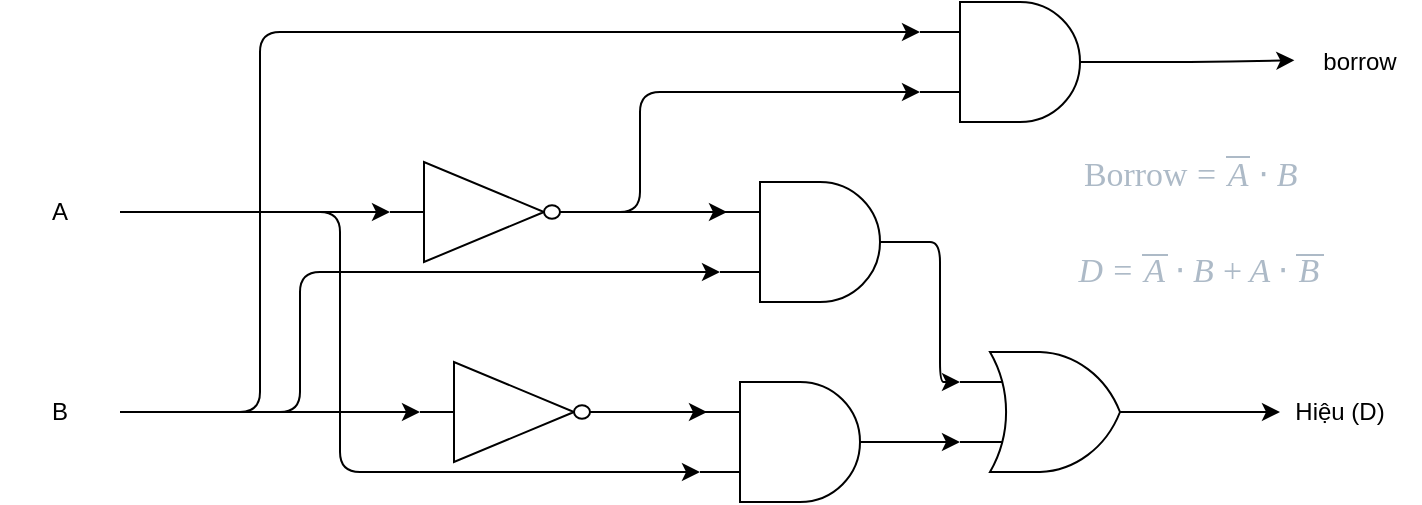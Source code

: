 <mxfile>
    <diagram id="Pd-xCxTJ2BgLcjbs8npq" name="Page-1">
        <mxGraphModel dx="1382" dy="495" grid="1" gridSize="10" guides="1" tooltips="1" connect="1" arrows="1" fold="1" page="1" pageScale="1" pageWidth="850" pageHeight="1100" math="0" shadow="0">
            <root>
                <mxCell id="0"/>
                <mxCell id="1" parent="0"/>
                <mxCell id="37" style="edgeStyle=orthogonalEdgeStyle;html=1;exitX=0.974;exitY=0.499;exitDx=0;exitDy=0;exitPerimeter=0;entryX=0;entryY=0.75;entryDx=0;entryDy=0;entryPerimeter=0;" edge="1" parent="1" source="5" target="27">
                    <mxGeometry relative="1" as="geometry">
                        <mxPoint x="430" y="490" as="targetPoint"/>
                        <Array as="points">
                            <mxPoint x="300" y="295"/>
                            <mxPoint x="300" y="235"/>
                        </Array>
                    </mxGeometry>
                </mxCell>
                <mxCell id="5" value="" style="verticalLabelPosition=bottom;shadow=0;dashed=0;align=center;html=1;verticalAlign=top;shape=mxgraph.electrical.logic_gates.inverter_2" parent="1" vertex="1">
                    <mxGeometry x="175" y="270" width="100" height="50" as="geometry"/>
                </mxCell>
                <mxCell id="23" style="edgeStyle=orthogonalEdgeStyle;html=1;entryX=0;entryY=0.75;entryDx=0;entryDy=0;entryPerimeter=0;" parent="1" source="6" target="16" edge="1">
                    <mxGeometry relative="1" as="geometry">
                        <mxPoint x="340" y="360" as="targetPoint"/>
                        <Array as="points">
                            <mxPoint x="150" y="295"/>
                            <mxPoint x="150" y="425"/>
                        </Array>
                    </mxGeometry>
                </mxCell>
                <mxCell id="6" value="A" style="text;html=1;align=center;verticalAlign=middle;whiteSpace=wrap;rounded=0;" parent="1" vertex="1">
                    <mxGeometry x="-20" y="280" width="60" height="30" as="geometry"/>
                </mxCell>
                <mxCell id="7" value="B" style="text;html=1;align=center;verticalAlign=middle;whiteSpace=wrap;rounded=0;" parent="1" vertex="1">
                    <mxGeometry x="-20" y="380" width="60" height="30" as="geometry"/>
                </mxCell>
                <mxCell id="8" value="" style="verticalLabelPosition=bottom;shadow=0;dashed=0;align=center;html=1;verticalAlign=top;shape=mxgraph.electrical.logic_gates.logic_gate;operation=and;" parent="1" vertex="1">
                    <mxGeometry x="340" y="280" width="100" height="60" as="geometry"/>
                </mxCell>
                <mxCell id="9" style="edgeStyle=none;html=1;entryX=0.035;entryY=0.25;entryDx=0;entryDy=0;entryPerimeter=0;" parent="1" source="5" target="8" edge="1">
                    <mxGeometry relative="1" as="geometry"/>
                </mxCell>
                <mxCell id="12" value="" style="verticalLabelPosition=bottom;shadow=0;dashed=0;align=center;html=1;verticalAlign=top;shape=mxgraph.electrical.logic_gates.inverter_2" parent="1" vertex="1">
                    <mxGeometry x="190" y="370" width="100" height="50" as="geometry"/>
                </mxCell>
                <mxCell id="16" value="" style="verticalLabelPosition=bottom;shadow=0;dashed=0;align=center;html=1;verticalAlign=top;shape=mxgraph.electrical.logic_gates.logic_gate;operation=and;" parent="1" vertex="1">
                    <mxGeometry x="330" y="380" width="100" height="60" as="geometry"/>
                </mxCell>
                <mxCell id="17" style="edgeStyle=none;html=1;entryX=0.035;entryY=0.25;entryDx=0;entryDy=0;entryPerimeter=0;" parent="1" source="12" target="16" edge="1">
                    <mxGeometry relative="1" as="geometry"/>
                </mxCell>
                <mxCell id="30" style="edgeStyle=none;html=1;entryX=0;entryY=0.5;entryDx=0;entryDy=0;" parent="1" source="18" target="32" edge="1">
                    <mxGeometry relative="1" as="geometry">
                        <mxPoint x="600" y="395" as="targetPoint"/>
                    </mxGeometry>
                </mxCell>
                <mxCell id="18" value="" style="verticalLabelPosition=bottom;shadow=0;dashed=0;align=center;html=1;verticalAlign=top;shape=mxgraph.electrical.logic_gates.logic_gate;operation=or;" parent="1" vertex="1">
                    <mxGeometry x="460" y="365" width="100" height="60" as="geometry"/>
                </mxCell>
                <mxCell id="19" style="edgeStyle=orthogonalEdgeStyle;html=1;entryX=0;entryY=0.25;entryDx=0;entryDy=0;entryPerimeter=0;exitX=1;exitY=0.5;exitDx=0;exitDy=0;exitPerimeter=0;" parent="1" source="8" target="18" edge="1">
                    <mxGeometry relative="1" as="geometry">
                        <Array as="points">
                            <mxPoint x="450" y="310"/>
                            <mxPoint x="450" y="380"/>
                        </Array>
                    </mxGeometry>
                </mxCell>
                <mxCell id="20" style="edgeStyle=orthogonalEdgeStyle;html=1;entryX=0;entryY=0.75;entryDx=0;entryDy=0;entryPerimeter=0;" parent="1" source="16" target="18" edge="1">
                    <mxGeometry relative="1" as="geometry"/>
                </mxCell>
                <mxCell id="21" style="edgeStyle=none;html=1;entryX=0;entryY=0.5;entryDx=0;entryDy=0;entryPerimeter=0;" parent="1" source="6" target="5" edge="1">
                    <mxGeometry relative="1" as="geometry"/>
                </mxCell>
                <mxCell id="22" style="edgeStyle=orthogonalEdgeStyle;html=1;entryX=0;entryY=0.5;entryDx=0;entryDy=0;entryPerimeter=0;exitX=1;exitY=0.5;exitDx=0;exitDy=0;" parent="1" source="7" target="12" edge="1">
                    <mxGeometry relative="1" as="geometry"/>
                </mxCell>
                <mxCell id="24" style="edgeStyle=orthogonalEdgeStyle;html=1;entryX=0;entryY=0.75;entryDx=0;entryDy=0;entryPerimeter=0;" parent="1" source="7" target="8" edge="1">
                    <mxGeometry relative="1" as="geometry">
                        <Array as="points">
                            <mxPoint x="130" y="395"/>
                            <mxPoint x="130" y="325"/>
                        </Array>
                    </mxGeometry>
                </mxCell>
                <mxCell id="31" style="edgeStyle=orthogonalEdgeStyle;html=1;entryX=-0.047;entryY=0.472;entryDx=0;entryDy=0;entryPerimeter=0;" parent="1" source="27" target="33" edge="1">
                    <mxGeometry relative="1" as="geometry">
                        <mxPoint x="600" y="500" as="targetPoint"/>
                    </mxGeometry>
                </mxCell>
                <mxCell id="27" value="" style="verticalLabelPosition=bottom;shadow=0;dashed=0;align=center;html=1;verticalAlign=top;shape=mxgraph.electrical.logic_gates.logic_gate;operation=and;" parent="1" vertex="1">
                    <mxGeometry x="440" y="190" width="100" height="60" as="geometry"/>
                </mxCell>
                <mxCell id="29" style="edgeStyle=orthogonalEdgeStyle;html=1;entryX=0;entryY=0.25;entryDx=0;entryDy=0;entryPerimeter=0;" parent="1" source="7" target="27" edge="1">
                    <mxGeometry relative="1" as="geometry">
                        <Array as="points">
                            <mxPoint x="110" y="395"/>
                            <mxPoint x="110" y="205"/>
                        </Array>
                        <mxPoint x="240" y="190" as="targetPoint"/>
                    </mxGeometry>
                </mxCell>
                <mxCell id="32" value="Hiệu (D)" style="text;html=1;align=center;verticalAlign=middle;whiteSpace=wrap;rounded=0;" parent="1" vertex="1">
                    <mxGeometry x="620" y="380" width="60" height="30" as="geometry"/>
                </mxCell>
                <mxCell id="33" value="borrow" style="text;html=1;align=center;verticalAlign=middle;whiteSpace=wrap;rounded=0;" parent="1" vertex="1">
                    <mxGeometry x="630" y="205" width="60" height="30" as="geometry"/>
                </mxCell>
                <mxCell id="34" value="&lt;span style=&quot;border-color: currentcolor; position: relative; width: min-content; display: inline-block; color: rgb(173, 186, 199); font-family: KaTeX_Main, &amp;quot;Times New Roman&amp;quot;, serif; font-size: 16.94px;&quot; class=&quot;base&quot;&gt;&lt;span style=&quot;border-color: currentcolor; font-family: KaTeX_Math; font-style: italic; margin-right: 0.028em;&quot; class=&quot;mord mathnormal&quot;&gt;D&lt;/span&gt;&lt;span style=&quot;border-color: currentcolor; display: inline-block; margin-right: 0.278em;&quot; class=&quot;mspace&quot;&gt;&lt;/span&gt;&lt;span style=&quot;border-color: currentcolor;&quot; class=&quot;mrel&quot;&gt;=&lt;/span&gt;&lt;span style=&quot;border-color: currentcolor; display: inline-block; margin-right: 0.278em;&quot; class=&quot;mspace&quot;&gt;&lt;/span&gt;&lt;/span&gt;&lt;span style=&quot;border-color: currentcolor; position: relative; width: min-content; display: inline-block; color: rgb(173, 186, 199); font-family: KaTeX_Main, &amp;quot;Times New Roman&amp;quot;, serif; font-size: 16.94px;&quot; class=&quot;base&quot;&gt;&lt;span style=&quot;border-color: currentcolor; display: inline-block; height: 0.883em;&quot; class=&quot;strut&quot;&gt;&lt;/span&gt;&lt;span style=&quot;border-color: currentcolor;&quot; class=&quot;mord overline&quot;&gt;&lt;span style=&quot;border-color: currentcolor; border-collapse: collapse; display: inline-table; table-layout: fixed;&quot; class=&quot;vlist-t&quot;&gt;&lt;span style=&quot;border-color: currentcolor; display: table-row;&quot; class=&quot;vlist-r&quot;&gt;&lt;span style=&quot;border-color: currentcolor; display: table-cell; position: relative; vertical-align: bottom; height: 0.883em;&quot; class=&quot;vlist&quot;&gt;&lt;span style=&quot;border-color: currentcolor; display: block; height: 0px; position: relative; top: -3em;&quot;&gt;&lt;span style=&quot;border-color: currentcolor; display: inline-block; overflow: hidden; width: 0px; height: 3em;&quot; class=&quot;pstrut&quot;&gt;&lt;/span&gt;&lt;span style=&quot;border-color: currentcolor; display: inline-block;&quot; class=&quot;mord&quot;&gt;&lt;span style=&quot;border-color: currentcolor; font-family: KaTeX_Math; font-style: italic;&quot; class=&quot;mord mathnormal&quot;&gt;A&lt;/span&gt;&lt;/span&gt;&lt;/span&gt;&lt;span style=&quot;border-color: currentcolor; display: block; height: 0px; position: relative; top: -3.803em;&quot;&gt;&lt;span style=&quot;border-color: currentcolor; display: inline-block; overflow: hidden; width: 0px; height: 3em;&quot; class=&quot;pstrut&quot;&gt;&lt;/span&gt;&lt;span style=&quot;border-color: currentcolor; display: inline-block; min-height: 1px; border-bottom-style: solid; width: 12.713px; border-bottom-width: 0.04em;&quot; class=&quot;overline-line&quot;&gt;&lt;/span&gt;&lt;/span&gt;&lt;/span&gt;&lt;/span&gt;&lt;/span&gt;&lt;/span&gt;&lt;span style=&quot;border-color: currentcolor; display: inline-block; margin-right: 0.222em;&quot; class=&quot;mspace&quot;&gt;&lt;/span&gt;&lt;span style=&quot;border-color: currentcolor;&quot; class=&quot;mbin&quot;&gt;⋅&lt;/span&gt;&lt;span style=&quot;border-color: currentcolor; display: inline-block; margin-right: 0.222em;&quot; class=&quot;mspace&quot;&gt;&lt;/span&gt;&lt;/span&gt;&lt;span style=&quot;border-color: currentcolor; position: relative; width: min-content; display: inline-block; color: rgb(173, 186, 199); font-family: KaTeX_Main, &amp;quot;Times New Roman&amp;quot;, serif; font-size: 16.94px;&quot; class=&quot;base&quot;&gt;&lt;span style=&quot;border-color: currentcolor; display: inline-block; height: 0.767em; vertical-align: -0.083em;&quot; class=&quot;strut&quot;&gt;&lt;/span&gt;&lt;span style=&quot;border-color: currentcolor; font-family: KaTeX_Math; font-style: italic; margin-right: 0.05em;&quot; class=&quot;mord mathnormal&quot;&gt;B&lt;/span&gt;&lt;span style=&quot;border-color: currentcolor; display: inline-block; margin-right: 0.222em;&quot; class=&quot;mspace&quot;&gt;&lt;/span&gt;&lt;span style=&quot;border-color: currentcolor;&quot; class=&quot;mbin&quot;&gt;+&lt;/span&gt;&lt;span style=&quot;border-color: currentcolor; display: inline-block; margin-right: 0.222em;&quot; class=&quot;mspace&quot;&gt;&lt;/span&gt;&lt;/span&gt;&lt;span style=&quot;border-color: currentcolor; position: relative; width: min-content; display: inline-block; color: rgb(173, 186, 199); font-family: KaTeX_Main, &amp;quot;Times New Roman&amp;quot;, serif; font-size: 16.94px;&quot; class=&quot;base&quot;&gt;&lt;span style=&quot;border-color: currentcolor; display: inline-block; height: 0.683em;&quot; class=&quot;strut&quot;&gt;&lt;/span&gt;&lt;span style=&quot;border-color: currentcolor; font-family: KaTeX_Math; font-style: italic;&quot; class=&quot;mord mathnormal&quot;&gt;A&lt;/span&gt;&lt;span style=&quot;border-color: currentcolor; display: inline-block; margin-right: 0.222em;&quot; class=&quot;mspace&quot;&gt;&lt;/span&gt;&lt;span style=&quot;border-color: currentcolor;&quot; class=&quot;mbin&quot;&gt;⋅&lt;/span&gt;&lt;span style=&quot;border-color: currentcolor; display: inline-block; margin-right: 0.222em;&quot; class=&quot;mspace&quot;&gt;&lt;/span&gt;&lt;/span&gt;&lt;span style=&quot;border-color: currentcolor; position: relative; width: min-content; display: inline-block; color: rgb(173, 186, 199); font-family: KaTeX_Main, &amp;quot;Times New Roman&amp;quot;, serif; font-size: 16.94px;&quot; class=&quot;base&quot;&gt;&lt;span style=&quot;border-color: currentcolor; display: inline-block; height: 0.883em;&quot; class=&quot;strut&quot;&gt;&lt;/span&gt;&lt;span style=&quot;border-color: currentcolor;&quot; class=&quot;mord overline&quot;&gt;&lt;span style=&quot;border-color: currentcolor; border-collapse: collapse; display: inline-table; table-layout: fixed;&quot; class=&quot;vlist-t&quot;&gt;&lt;span style=&quot;border-color: currentcolor; display: table-row;&quot; class=&quot;vlist-r&quot;&gt;&lt;span style=&quot;border-color: currentcolor; display: table-cell; position: relative; vertical-align: bottom; height: 0.883em;&quot; class=&quot;vlist&quot;&gt;&lt;span style=&quot;border-color: currentcolor; display: block; height: 0px; position: relative; top: -3em;&quot;&gt;&lt;span style=&quot;border-color: currentcolor; display: inline-block; overflow: hidden; width: 0px; height: 3em;&quot; class=&quot;pstrut&quot;&gt;&lt;/span&gt;&lt;span style=&quot;border-color: currentcolor; display: inline-block;&quot; class=&quot;mord&quot;&gt;&lt;span style=&quot;border-color: currentcolor; font-family: KaTeX_Math; font-style: italic; margin-right: 0.05em;&quot; class=&quot;mord mathnormal&quot;&gt;B&lt;/span&gt;&lt;/span&gt;&lt;/span&gt;&lt;span style=&quot;border-color: currentcolor; display: block; height: 0px; position: relative; top: -3.803em;&quot;&gt;&lt;span style=&quot;border-color: currentcolor; display: inline-block; overflow: hidden; width: 0px; height: 3em;&quot; class=&quot;pstrut&quot;&gt;&lt;/span&gt;&lt;span style=&quot;border-color: currentcolor; display: inline-block; min-height: 1px; border-bottom-style: solid; width: 13.706px; border-bottom-width: 0.04em;&quot; class=&quot;overline-line&quot;&gt;&lt;/span&gt;&lt;/span&gt;&lt;/span&gt;&lt;/span&gt;&lt;/span&gt;&lt;/span&gt;&lt;/span&gt;" style="text;html=1;align=center;verticalAlign=middle;resizable=0;points=[];autosize=1;strokeColor=none;fillColor=none;" parent="1" vertex="1">
                    <mxGeometry x="510" y="310" width="140" height="30" as="geometry"/>
                </mxCell>
                <mxCell id="35" value="&lt;span class=&quot;base&quot; style=&quot;border-color: currentcolor; position: relative; white-space: nowrap; width: min-content; display: inline-block; color: rgb(173, 186, 199); font-family: KaTeX_Main, &amp;quot;Times New Roman&amp;quot;, serif; font-size: 16.94px; font-style: normal; font-variant-ligatures: normal; font-variant-caps: normal; font-weight: 400; letter-spacing: normal; orphans: 2; text-align: center; text-indent: 0px; text-transform: none; widows: 2; word-spacing: 0px; -webkit-text-stroke-width: 0px; text-decoration-thickness: initial; text-decoration-style: initial; text-decoration-color: initial;&quot;&gt;&lt;span class=&quot;mord text&quot; style=&quot;border-color: currentcolor;&quot;&gt;&lt;span class=&quot;mord&quot; style=&quot;border-color: currentcolor;&quot;&gt;Borrow&lt;/span&gt;&lt;/span&gt;&lt;span class=&quot;mspace&quot; style=&quot;border-color: currentcolor; display: inline-block; margin-right: 0.278em;&quot;&gt;&lt;/span&gt;&lt;span class=&quot;mrel&quot; style=&quot;border-color: currentcolor;&quot;&gt;=&lt;/span&gt;&lt;span class=&quot;mspace&quot; style=&quot;border-color: currentcolor; display: inline-block; margin-right: 0.278em;&quot;&gt;&lt;/span&gt;&lt;/span&gt;&lt;span class=&quot;base&quot; style=&quot;border-color: currentcolor; position: relative; white-space: nowrap; width: min-content; display: inline-block; color: rgb(173, 186, 199); font-family: KaTeX_Main, &amp;quot;Times New Roman&amp;quot;, serif; font-size: 16.94px; font-style: normal; font-variant-ligatures: normal; font-variant-caps: normal; font-weight: 400; letter-spacing: normal; orphans: 2; text-align: center; text-indent: 0px; text-transform: none; widows: 2; word-spacing: 0px; -webkit-text-stroke-width: 0px; text-decoration-thickness: initial; text-decoration-style: initial; text-decoration-color: initial;&quot;&gt;&lt;span class=&quot;strut&quot; style=&quot;border-color: currentcolor; display: inline-block; height: 0.883em;&quot;&gt;&lt;/span&gt;&lt;span class=&quot;mord overline&quot; style=&quot;border-color: currentcolor;&quot;&gt;&lt;span class=&quot;vlist-t&quot; style=&quot;border-color: currentcolor; border-collapse: collapse; display: inline-table; table-layout: fixed;&quot;&gt;&lt;span class=&quot;vlist-r&quot; style=&quot;border-color: currentcolor; display: table-row;&quot;&gt;&lt;span class=&quot;vlist&quot; style=&quot;border-color: currentcolor; display: table-cell; position: relative; vertical-align: bottom; height: 0.883em;&quot;&gt;&lt;span style=&quot;border-color: currentcolor; display: block; height: 0px; position: relative; top: -3em;&quot;&gt;&lt;span class=&quot;pstrut&quot; style=&quot;border-color: currentcolor; display: inline-block; overflow: hidden; width: 0px; height: 3em;&quot;&gt;&lt;/span&gt;&lt;span class=&quot;mord&quot; style=&quot;border-color: currentcolor; display: inline-block;&quot;&gt;&lt;span class=&quot;mord mathnormal&quot; style=&quot;border-color: currentcolor; font-family: KaTeX_Math; font-style: italic;&quot;&gt;A&lt;/span&gt;&lt;/span&gt;&lt;/span&gt;&lt;span style=&quot;border-color: currentcolor; display: block; height: 0px; position: relative; top: -3.803em;&quot;&gt;&lt;span class=&quot;pstrut&quot; style=&quot;border-color: currentcolor; display: inline-block; overflow: hidden; width: 0px; height: 3em;&quot;&gt;&lt;/span&gt;&lt;span class=&quot;overline-line&quot; style=&quot;border-color: currentcolor; display: inline-block; min-height: 1px; border-bottom-style: solid; width: 12.713px; border-bottom-width: 0.04em;&quot;&gt;&lt;/span&gt;&lt;/span&gt;&lt;/span&gt;&lt;/span&gt;&lt;/span&gt;&lt;/span&gt;&lt;span class=&quot;mspace&quot; style=&quot;border-color: currentcolor; display: inline-block; margin-right: 0.222em;&quot;&gt;&lt;/span&gt;&lt;span class=&quot;mbin&quot; style=&quot;border-color: currentcolor;&quot;&gt;⋅&lt;/span&gt;&lt;span class=&quot;mspace&quot; style=&quot;border-color: currentcolor; display: inline-block; margin-right: 0.222em;&quot;&gt;&lt;/span&gt;&lt;/span&gt;&lt;span class=&quot;base&quot; style=&quot;border-color: currentcolor; position: relative; white-space: nowrap; width: min-content; display: inline-block; color: rgb(173, 186, 199); font-family: KaTeX_Main, &amp;quot;Times New Roman&amp;quot;, serif; font-size: 16.94px; font-style: normal; font-variant-ligatures: normal; font-variant-caps: normal; font-weight: 400; letter-spacing: normal; orphans: 2; text-align: center; text-indent: 0px; text-transform: none; widows: 2; word-spacing: 0px; -webkit-text-stroke-width: 0px; text-decoration-thickness: initial; text-decoration-style: initial; text-decoration-color: initial;&quot;&gt;&lt;span class=&quot;strut&quot; style=&quot;border-color: currentcolor; display: inline-block; height: 0.683em;&quot;&gt;&lt;/span&gt;&lt;span class=&quot;mord mathnormal&quot; style=&quot;border-color: currentcolor; font-family: KaTeX_Math; font-style: italic; margin-right: 0.05em;&quot;&gt;B&lt;/span&gt;&lt;/span&gt;" style="text;whiteSpace=wrap;html=1;" parent="1" vertex="1">
                    <mxGeometry x="520" y="260" width="140" height="40" as="geometry"/>
                </mxCell>
            </root>
        </mxGraphModel>
    </diagram>
</mxfile>
